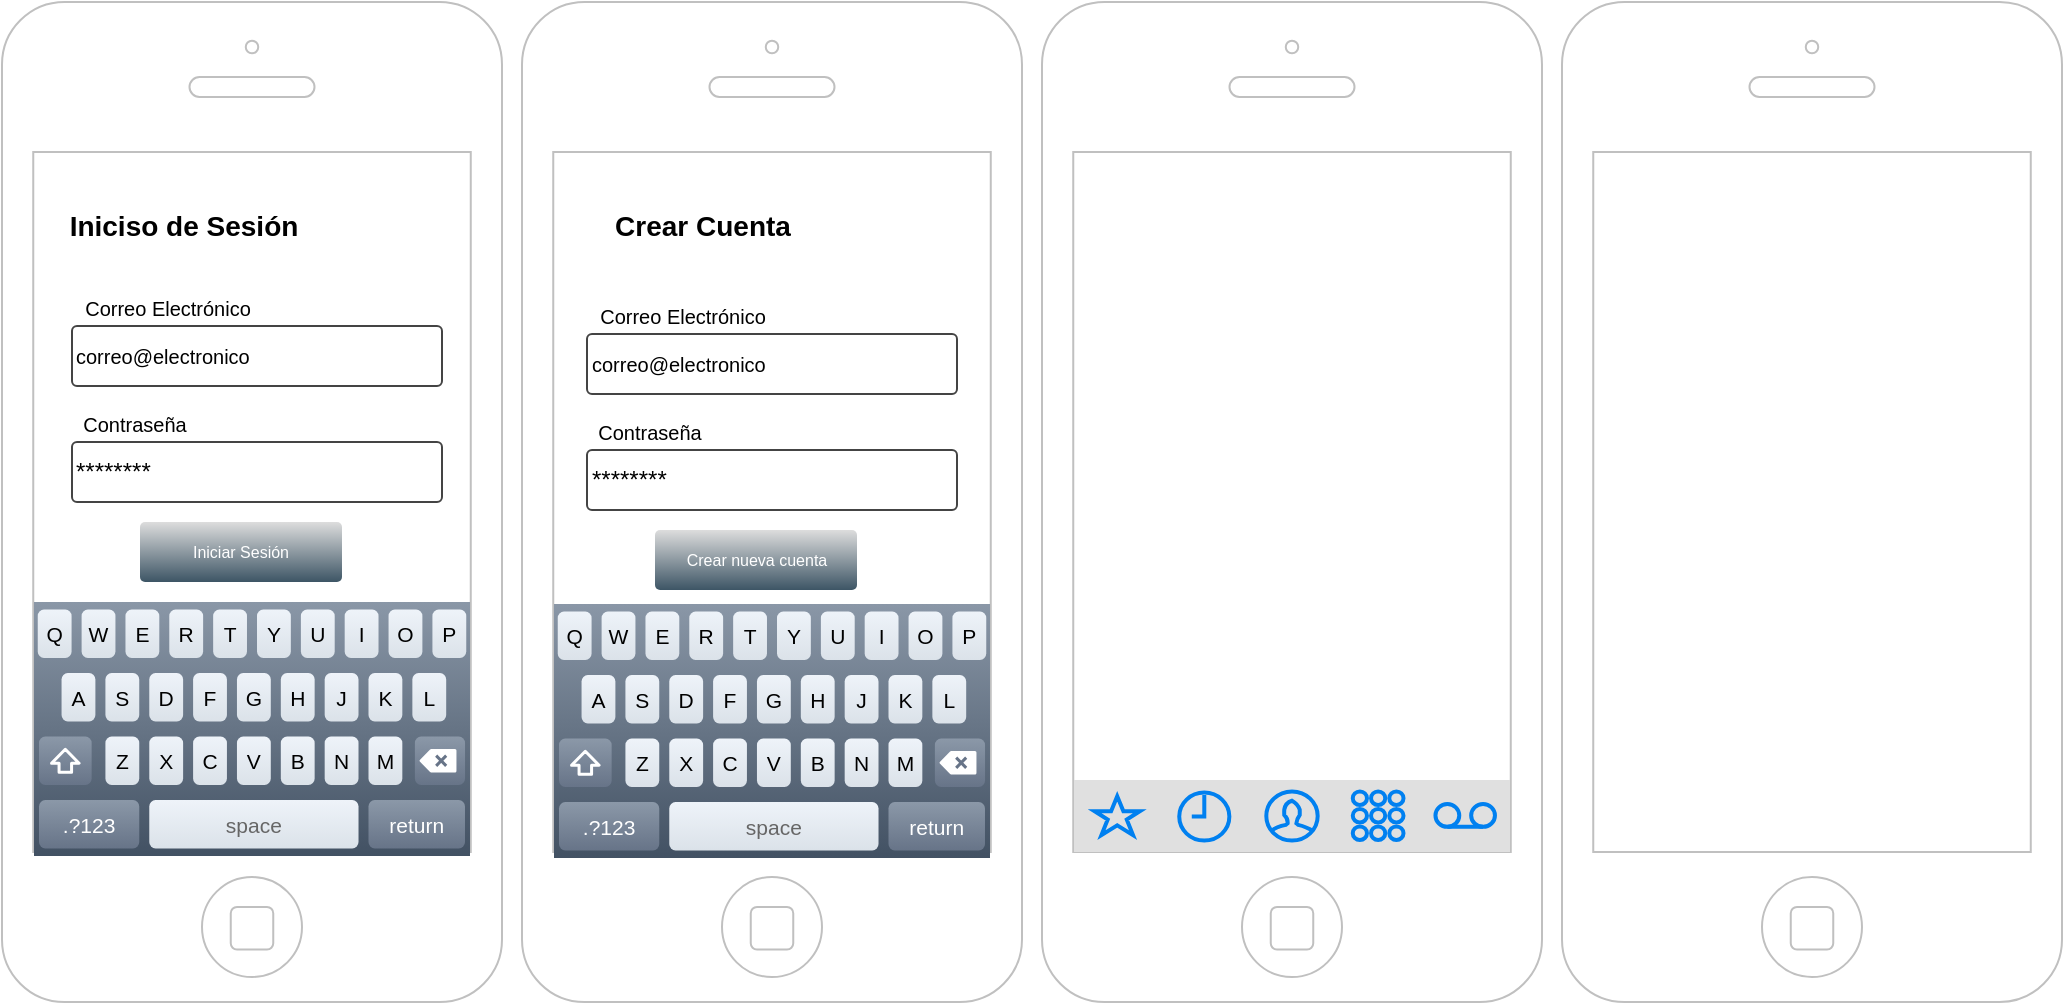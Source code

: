 <mxfile version="10.5.2" type="device"><diagram id="zkQnqBftmfpbdQugphx3" name="Page-1"><mxGraphModel dx="487" dy="449" grid="1" gridSize="10" guides="1" tooltips="1" connect="1" arrows="1" fold="1" page="1" pageScale="1" pageWidth="1100" pageHeight="850" math="0" shadow="0"><root><mxCell id="0"/><mxCell id="1" parent="0"/><mxCell id="8nxYBdT5y2a0JMOc7kR7-1" value="" style="html=1;verticalLabelPosition=bottom;labelBackgroundColor=#ffffff;verticalAlign=top;shadow=0;dashed=0;strokeWidth=1;shape=mxgraph.ios7.misc.iphone;fillColor=#ffffff;strokeColor=#c0c0c0;" vertex="1" parent="1"><mxGeometry x="20" y="20" width="250" height="500" as="geometry"/></mxCell><mxCell id="8nxYBdT5y2a0JMOc7kR7-2" value="" style="html=1;verticalLabelPosition=bottom;labelBackgroundColor=#ffffff;verticalAlign=top;shadow=0;dashed=0;strokeWidth=1;shape=mxgraph.ios7.misc.iphone;fillColor=#ffffff;strokeColor=#c0c0c0;" vertex="1" parent="1"><mxGeometry x="280" y="20" width="250" height="500" as="geometry"/></mxCell><mxCell id="8nxYBdT5y2a0JMOc7kR7-3" value="" style="html=1;verticalLabelPosition=bottom;labelBackgroundColor=#ffffff;verticalAlign=top;shadow=0;dashed=0;strokeWidth=1;shape=mxgraph.ios7.misc.iphone;fillColor=#ffffff;strokeColor=#c0c0c0;" vertex="1" parent="1"><mxGeometry x="540" y="20" width="250" height="500" as="geometry"/></mxCell><mxCell id="8nxYBdT5y2a0JMOc7kR7-4" value="" style="html=1;verticalLabelPosition=bottom;labelBackgroundColor=#ffffff;verticalAlign=top;shadow=0;dashed=0;strokeWidth=1;shape=mxgraph.ios7.misc.iphone;fillColor=#ffffff;strokeColor=#c0c0c0;" vertex="1" parent="1"><mxGeometry x="800" y="20" width="250" height="500" as="geometry"/></mxCell><mxCell id="8nxYBdT5y2a0JMOc7kR7-5" value="" style="verticalLabelPosition=bottom;verticalAlign=top;html=1;shadow=0;dashed=0;strokeWidth=1;shape=mxgraph.ios.iKeybLett;" vertex="1" parent="1"><mxGeometry x="36" y="320" width="218" height="127" as="geometry"/></mxCell><mxCell id="8nxYBdT5y2a0JMOc7kR7-6" value="********" style="strokeWidth=1;html=1;shadow=0;dashed=0;shape=mxgraph.ios.iTextInput;strokeColor=#444444;fontColor=#000000;align=left;buttonText=;fontSize=12;fillColor=#ffffff;" vertex="1" parent="1"><mxGeometry x="55" y="240" width="185" height="30" as="geometry"/></mxCell><mxCell id="8nxYBdT5y2a0JMOc7kR7-7" value="correo@electronico" style="strokeWidth=1;html=1;shadow=0;dashed=0;shape=mxgraph.ios.iTextInput;strokeColor=#444444;fontColor=#000000;buttonText=;fontSize=10;fillColor=#ffffff;whiteSpace=wrap;align=left;" vertex="1" parent="1"><mxGeometry x="55" y="182" width="185" height="30" as="geometry"/></mxCell><mxCell id="8nxYBdT5y2a0JMOc7kR7-8" value="" style="shape=rect;fillColor=none;strokeColor=none;align=left;fontStyle=1;fontSize=21;" vertex="1" parent="1"><mxGeometry x="55" y="130" width="74" height="20" as="geometry"/></mxCell><mxCell id="8nxYBdT5y2a0JMOc7kR7-9" value="Iniciso de Sesión" style="text;fontColor=#000000;fontSize=14;verticalAlign=middle;align=center;spacingTop=2;fontStyle=1" vertex="1" parent="1"><mxGeometry x="98.817" y="120" width="24.366" height="20" as="geometry"/></mxCell><mxCell id="8nxYBdT5y2a0JMOc7kR7-15" value="Iniciar Sesión" style="strokeWidth=1;html=1;shadow=0;dashed=0;shape=mxgraph.ios.iButton;strokeColor=#444444;fontColor=#ffffff;buttonText=;fontSize=8;fillColor=#dddddd;fillColor2=#3D5565;whiteSpace=wrap;align=center;" vertex="1" parent="1"><mxGeometry x="89" y="280" width="101" height="30" as="geometry"/></mxCell><mxCell id="8nxYBdT5y2a0JMOc7kR7-19" value="Correo Electrónico" style="text;fontColor=#000000;fontSize=10;verticalAlign=middle;align=center;spacingTop=2;fontStyle=0" vertex="1" parent="1"><mxGeometry x="55" y="162" width="96" height="20" as="geometry"/></mxCell><mxCell id="8nxYBdT5y2a0JMOc7kR7-20" value="Contraseña" style="text;fontColor=#000000;fontSize=10;verticalAlign=middle;align=center;spacingTop=2;fontStyle=0" vertex="1" parent="1"><mxGeometry x="55" y="220" width="63" height="20" as="geometry"/></mxCell><mxCell id="8nxYBdT5y2a0JMOc7kR7-22" value="Crear Cuenta" style="text;fontColor=#000000;fontSize=14;verticalAlign=middle;align=center;spacingTop=2;fontStyle=1" vertex="1" parent="1"><mxGeometry x="310" y="120" width="121" height="20" as="geometry"/></mxCell><mxCell id="8nxYBdT5y2a0JMOc7kR7-25" value="Correo Electrónico" style="text;fontColor=#000000;fontSize=10;verticalAlign=middle;align=center;spacingTop=2;fontStyle=0" vertex="1" parent="1"><mxGeometry x="312.5" y="166" width="96" height="20" as="geometry"/></mxCell><mxCell id="8nxYBdT5y2a0JMOc7kR7-26" value="correo@electronico" style="strokeWidth=1;html=1;shadow=0;dashed=0;shape=mxgraph.ios.iTextInput;strokeColor=#444444;fontColor=#000000;buttonText=;fontSize=10;fillColor=#ffffff;whiteSpace=wrap;align=left;" vertex="1" parent="1"><mxGeometry x="312.5" y="186" width="185" height="30" as="geometry"/></mxCell><mxCell id="8nxYBdT5y2a0JMOc7kR7-27" value="Contraseña" style="text;fontColor=#000000;fontSize=10;verticalAlign=middle;align=center;spacingTop=2;fontStyle=0" vertex="1" parent="1"><mxGeometry x="312.5" y="224" width="63" height="20" as="geometry"/></mxCell><mxCell id="8nxYBdT5y2a0JMOc7kR7-28" value="********" style="strokeWidth=1;html=1;shadow=0;dashed=0;shape=mxgraph.ios.iTextInput;strokeColor=#444444;fontColor=#000000;align=left;buttonText=;fontSize=12;fillColor=#ffffff;" vertex="1" parent="1"><mxGeometry x="312.5" y="244" width="185" height="30" as="geometry"/></mxCell><mxCell id="8nxYBdT5y2a0JMOc7kR7-29" value="Crear nueva cuenta" style="strokeWidth=1;html=1;shadow=0;dashed=0;shape=mxgraph.ios.iButton;strokeColor=#444444;fontColor=#ffffff;buttonText=;fontSize=8;fillColor=#dddddd;fillColor2=#3D5565;whiteSpace=wrap;align=center;" vertex="1" parent="1"><mxGeometry x="346.5" y="284" width="101" height="30" as="geometry"/></mxCell><mxCell id="8nxYBdT5y2a0JMOc7kR7-30" value="" style="verticalLabelPosition=bottom;verticalAlign=top;html=1;shadow=0;dashed=0;strokeWidth=1;shape=mxgraph.ios.iKeybLett;" vertex="1" parent="1"><mxGeometry x="296" y="321" width="218" height="127" as="geometry"/></mxCell><mxCell id="8nxYBdT5y2a0JMOc7kR7-31" value="" style="html=1;verticalLabelPosition=bottom;labelBackgroundColor=#ffffff;verticalAlign=top;shadow=0;dashed=0;strokeWidth=2;shape=mxgraph.ios7.misc.misc_bar;strokeColor=#0080F0;fillColor=#e0e0e0;fontSize=12;align=left;" vertex="1" parent="1"><mxGeometry x="556" y="409" width="218" height="36" as="geometry"/></mxCell></root></mxGraphModel></diagram></mxfile>